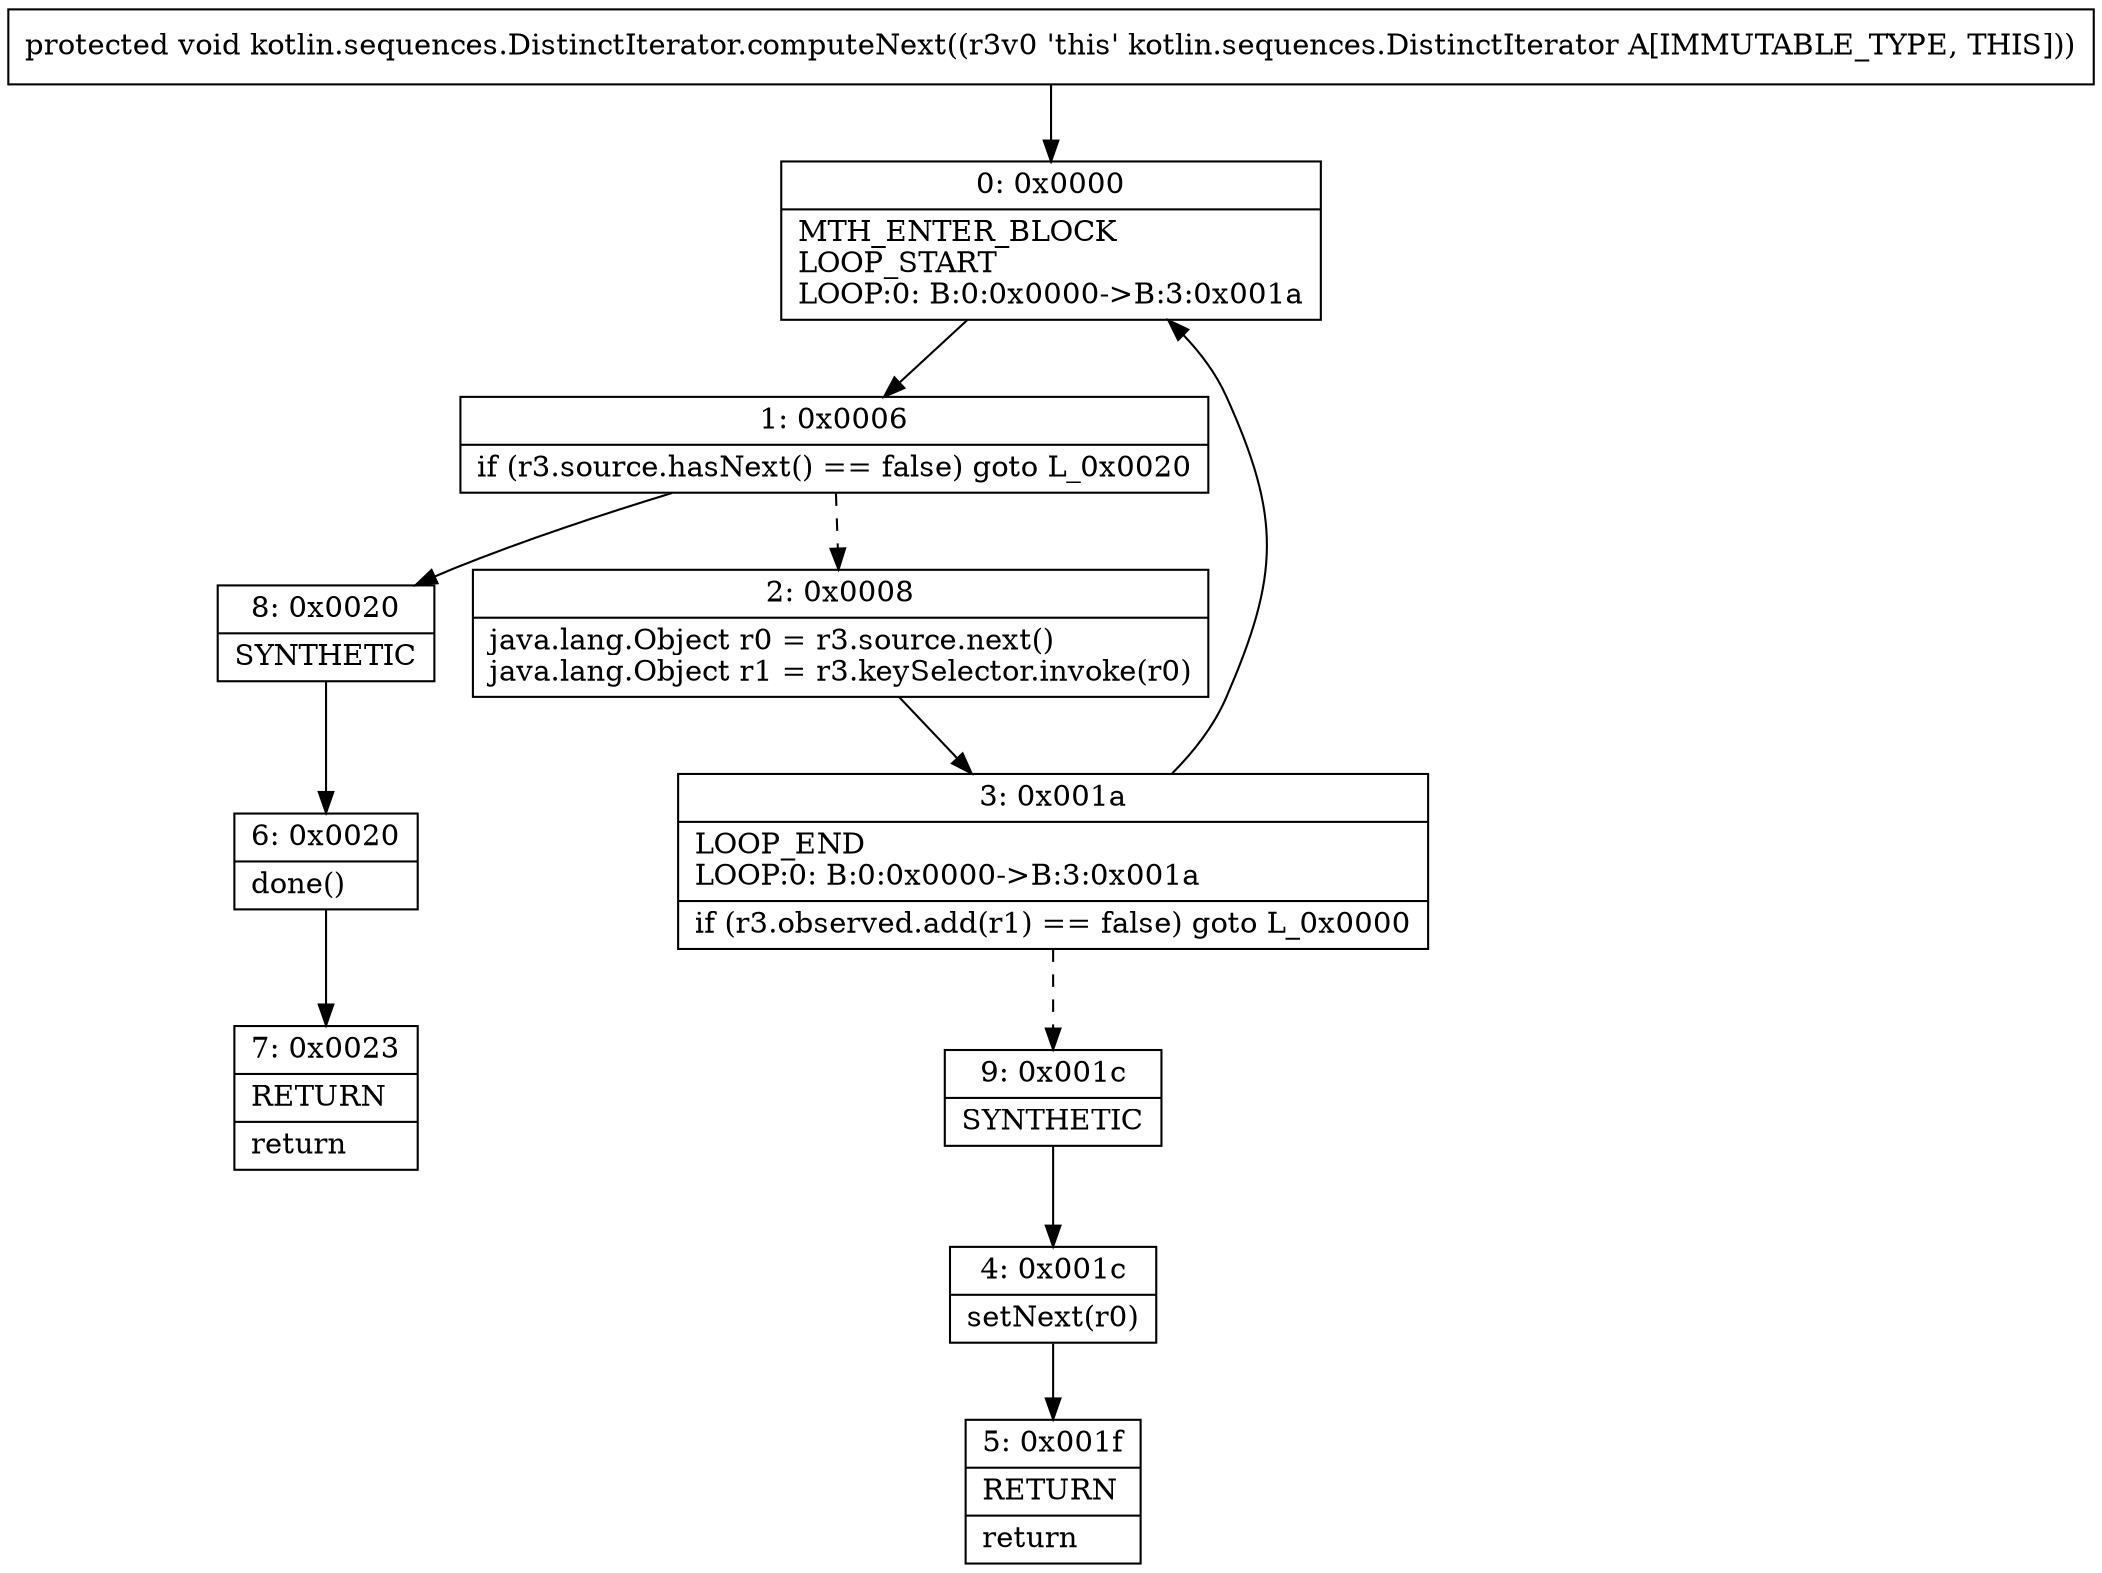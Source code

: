 digraph "CFG forkotlin.sequences.DistinctIterator.computeNext()V" {
Node_0 [shape=record,label="{0\:\ 0x0000|MTH_ENTER_BLOCK\lLOOP_START\lLOOP:0: B:0:0x0000\-\>B:3:0x001a\l}"];
Node_1 [shape=record,label="{1\:\ 0x0006|if (r3.source.hasNext() == false) goto L_0x0020\l}"];
Node_2 [shape=record,label="{2\:\ 0x0008|java.lang.Object r0 = r3.source.next()\ljava.lang.Object r1 = r3.keySelector.invoke(r0)\l}"];
Node_3 [shape=record,label="{3\:\ 0x001a|LOOP_END\lLOOP:0: B:0:0x0000\-\>B:3:0x001a\l|if (r3.observed.add(r1) == false) goto L_0x0000\l}"];
Node_4 [shape=record,label="{4\:\ 0x001c|setNext(r0)\l}"];
Node_5 [shape=record,label="{5\:\ 0x001f|RETURN\l|return\l}"];
Node_6 [shape=record,label="{6\:\ 0x0020|done()\l}"];
Node_7 [shape=record,label="{7\:\ 0x0023|RETURN\l|return\l}"];
Node_8 [shape=record,label="{8\:\ 0x0020|SYNTHETIC\l}"];
Node_9 [shape=record,label="{9\:\ 0x001c|SYNTHETIC\l}"];
MethodNode[shape=record,label="{protected void kotlin.sequences.DistinctIterator.computeNext((r3v0 'this' kotlin.sequences.DistinctIterator A[IMMUTABLE_TYPE, THIS])) }"];
MethodNode -> Node_0;
Node_0 -> Node_1;
Node_1 -> Node_2[style=dashed];
Node_1 -> Node_8;
Node_2 -> Node_3;
Node_3 -> Node_0;
Node_3 -> Node_9[style=dashed];
Node_4 -> Node_5;
Node_6 -> Node_7;
Node_8 -> Node_6;
Node_9 -> Node_4;
}

